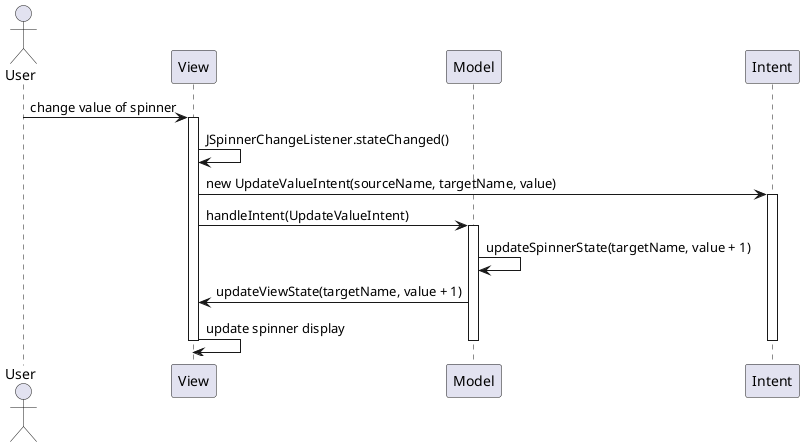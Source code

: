 @startuml hu

actor User
participant View
participant Model
participant Intent as UpdateValueIntent

User -> View++ : change value of spinner
View -> View : JSpinnerChangeListener.stateChanged()
View -> UpdateValueIntent++ : new UpdateValueIntent(sourceName, targetName, value)
View -> Model++ : handleIntent(UpdateValueIntent)
Model -> Model : updateSpinnerState(targetName, value + 1)
Model -> View : updateViewState(targetName, value + 1)
View -> View : update spinner display

UpdateValueIntent--
Model--
View--
@enduml
